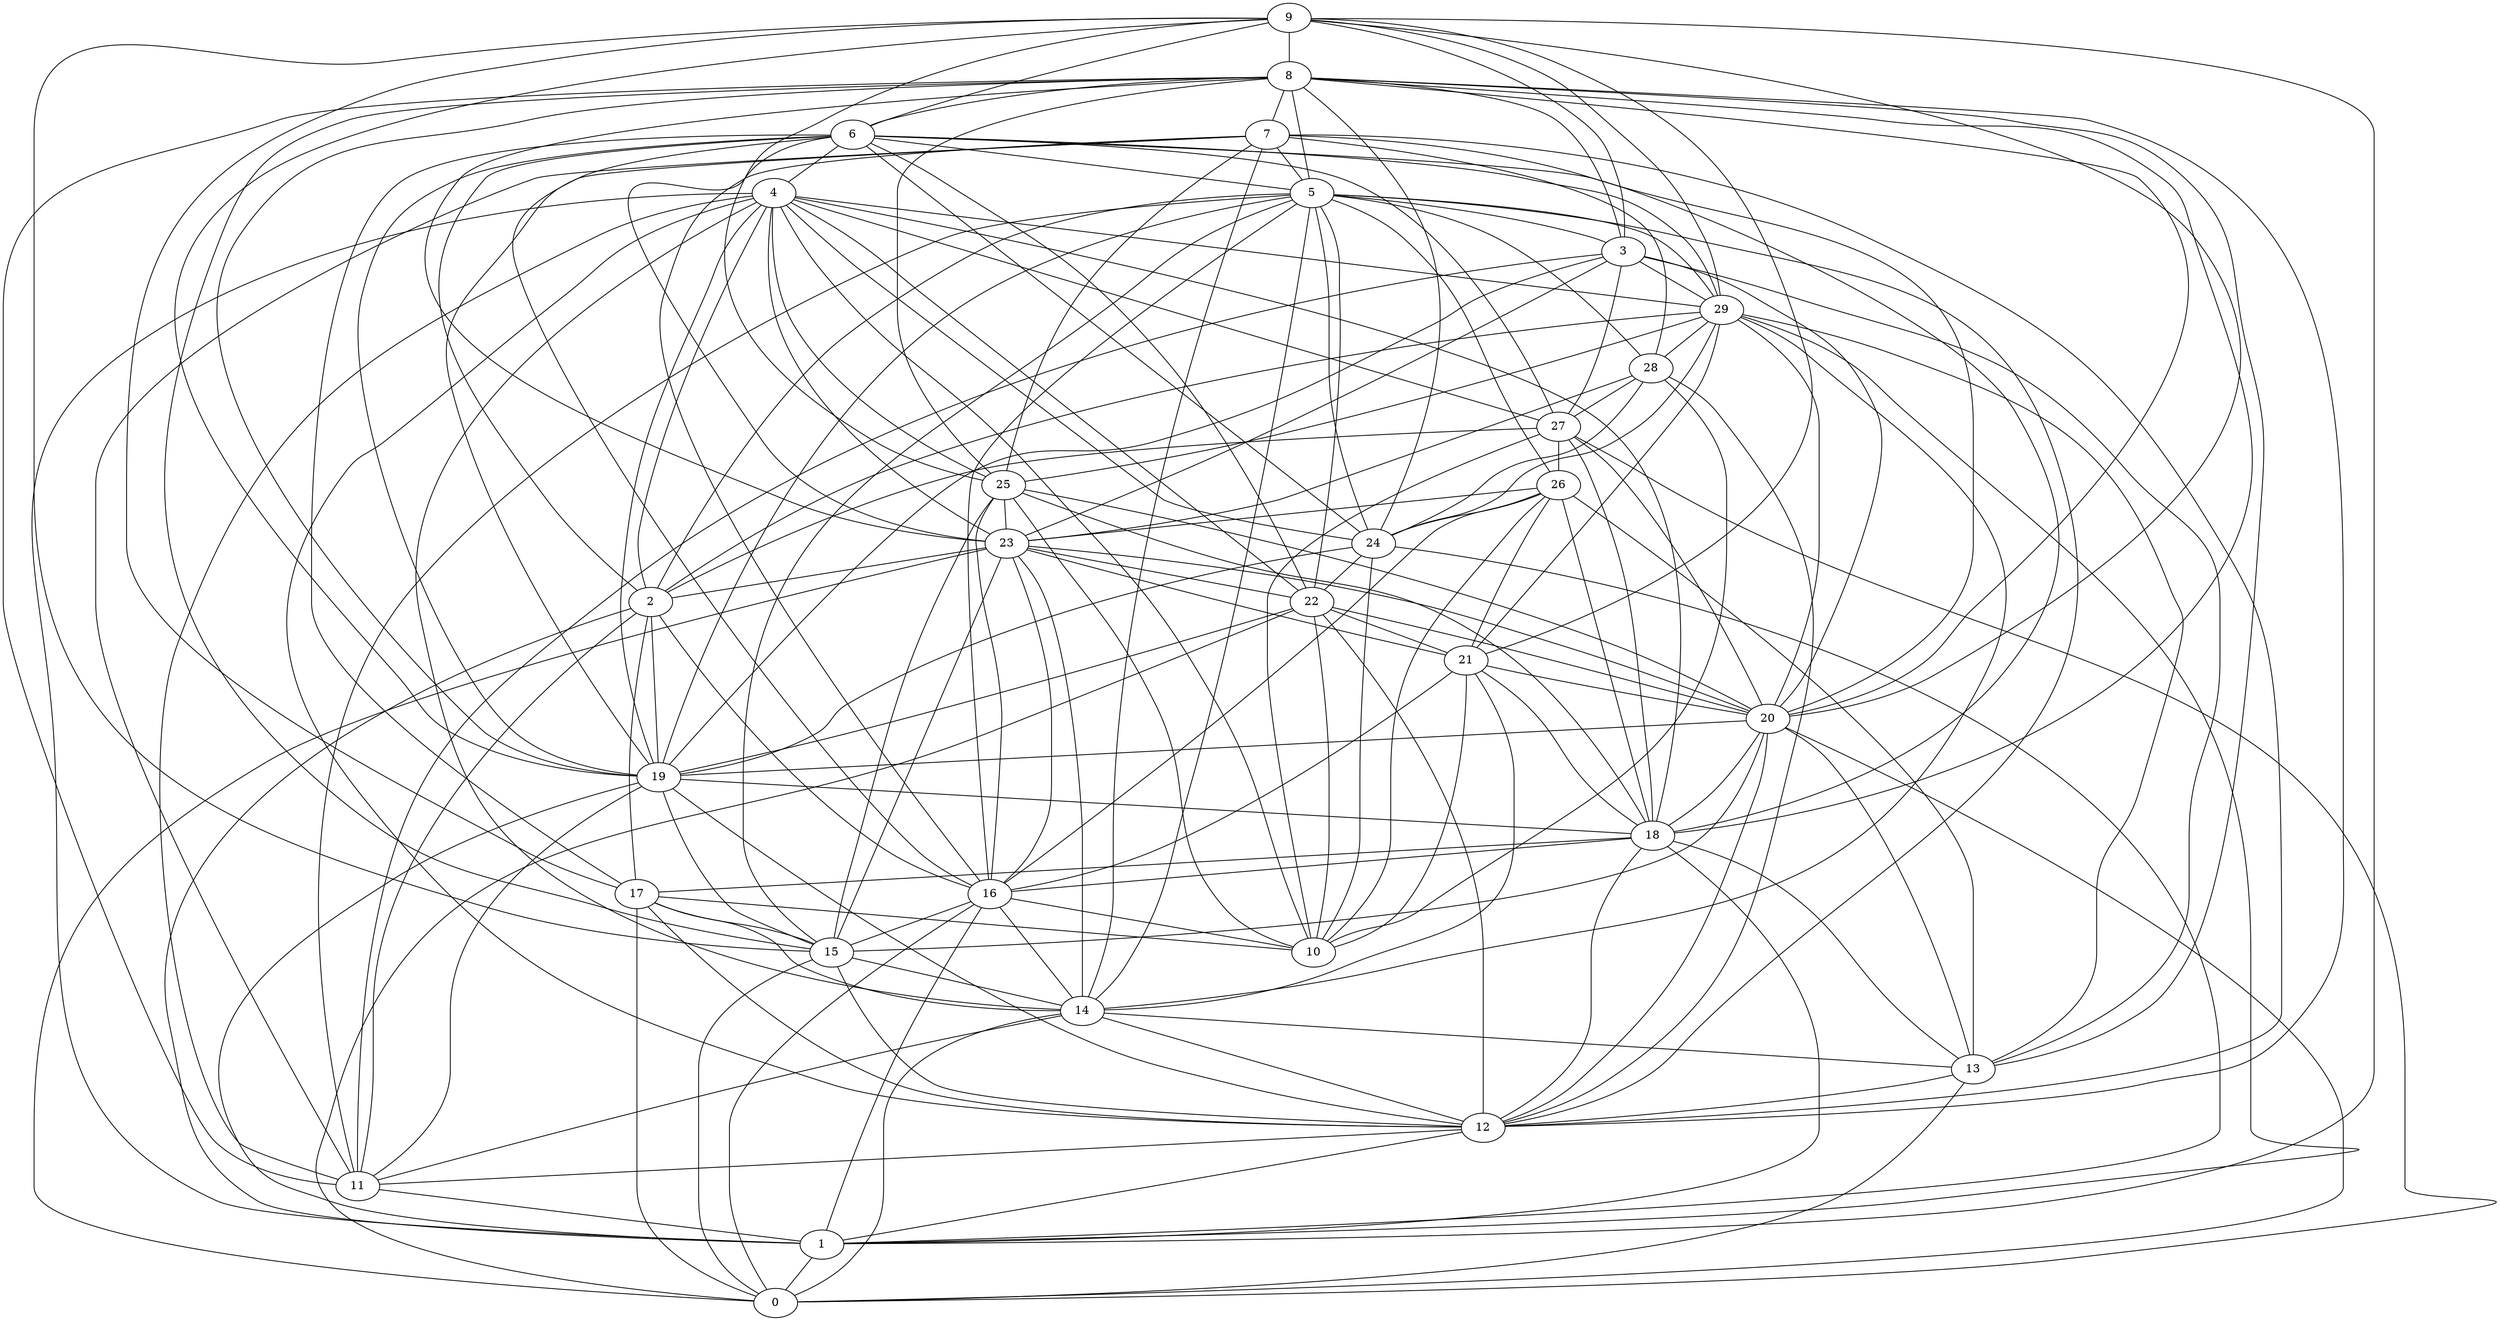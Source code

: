 digraph GG_graph {

subgraph G_graph {
edge [color = black]
"4" -> "1" [dir = none]
"4" -> "18" [dir = none]
"4" -> "22" [dir = none]
"4" -> "23" [dir = none]
"4" -> "19" [dir = none]
"4" -> "2" [dir = none]
"4" -> "27" [dir = none]
"4" -> "14" [dir = none]
"4" -> "12" [dir = none]
"19" -> "18" [dir = none]
"19" -> "15" [dir = none]
"19" -> "11" [dir = none]
"28" -> "24" [dir = none]
"28" -> "23" [dir = none]
"28" -> "12" [dir = none]
"20" -> "18" [dir = none]
"20" -> "12" [dir = none]
"20" -> "13" [dir = none]
"20" -> "0" [dir = none]
"20" -> "19" [dir = none]
"17" -> "0" [dir = none]
"17" -> "12" [dir = none]
"22" -> "12" [dir = none]
"22" -> "10" [dir = none]
"22" -> "20" [dir = none]
"22" -> "19" [dir = none]
"9" -> "17" [dir = none]
"9" -> "3" [dir = none]
"9" -> "1" [dir = none]
"9" -> "29" [dir = none]
"9" -> "20" [dir = none]
"9" -> "19" [dir = none]
"9" -> "6" [dir = none]
"15" -> "14" [dir = none]
"15" -> "0" [dir = none]
"29" -> "2" [dir = none]
"29" -> "28" [dir = none]
"29" -> "21" [dir = none]
"14" -> "12" [dir = none]
"26" -> "10" [dir = none]
"26" -> "13" [dir = none]
"26" -> "18" [dir = none]
"26" -> "23" [dir = none]
"26" -> "16" [dir = none]
"26" -> "21" [dir = none]
"26" -> "24" [dir = none]
"5" -> "3" [dir = none]
"5" -> "19" [dir = none]
"5" -> "2" [dir = none]
"5" -> "11" [dir = none]
"5" -> "14" [dir = none]
"5" -> "29" [dir = none]
"18" -> "16" [dir = none]
"18" -> "1" [dir = none]
"18" -> "13" [dir = none]
"12" -> "11" [dir = none]
"12" -> "1" [dir = none]
"27" -> "2" [dir = none]
"27" -> "26" [dir = none]
"7" -> "20" [dir = none]
"7" -> "16" [dir = none]
"7" -> "11" [dir = none]
"25" -> "23" [dir = none]
"25" -> "20" [dir = none]
"25" -> "10" [dir = none]
"25" -> "15" [dir = none]
"2" -> "17" [dir = none]
"2" -> "19" [dir = none]
"2" -> "1" [dir = none]
"21" -> "16" [dir = none]
"21" -> "10" [dir = none]
"21" -> "18" [dir = none]
"23" -> "14" [dir = none]
"23" -> "22" [dir = none]
"23" -> "16" [dir = none]
"23" -> "21" [dir = none]
"6" -> "2" [dir = none]
"6" -> "19" [dir = none]
"3" -> "11" [dir = none]
"16" -> "10" [dir = none]
"16" -> "1" [dir = none]
"8" -> "15" [dir = none]
"8" -> "24" [dir = none]
"8" -> "20" [dir = none]
"8" -> "18" [dir = none]
"8" -> "5" [dir = none]
"24" -> "1" [dir = none]
"8" -> "12" [dir = none]
"8" -> "7" [dir = none]
"14" -> "0" [dir = none]
"4" -> "29" [dir = none]
"3" -> "27" [dir = none]
"5" -> "16" [dir = none]
"22" -> "0" [dir = none]
"8" -> "19" [dir = none]
"4" -> "10" [dir = none]
"1" -> "0" [dir = none]
"3" -> "20" [dir = none]
"6" -> "24" [dir = none]
"27" -> "18" [dir = none]
"21" -> "14" [dir = none]
"14" -> "11" [dir = none]
"6" -> "16" [dir = none]
"14" -> "13" [dir = none]
"5" -> "26" [dir = none]
"27" -> "20" [dir = none]
"23" -> "15" [dir = none]
"3" -> "13" [dir = none]
"16" -> "14" [dir = none]
"24" -> "10" [dir = none]
"21" -> "20" [dir = none]
"6" -> "27" [dir = none]
"17" -> "10" [dir = none]
"7" -> "28" [dir = none]
"15" -> "12" [dir = none]
"22" -> "21" [dir = none]
"3" -> "23" [dir = none]
"20" -> "15" [dir = none]
"13" -> "0" [dir = none]
"27" -> "10" [dir = none]
"8" -> "6" [dir = none]
"9" -> "8" [dir = none]
"18" -> "17" [dir = none]
"16" -> "15" [dir = none]
"9" -> "25" [dir = none]
"6" -> "17" [dir = none]
"17" -> "14" [dir = none]
"6" -> "5" [dir = none]
"24" -> "22" [dir = none]
"8" -> "3" [dir = none]
"19" -> "1" [dir = none]
"4" -> "25" [dir = none]
"6" -> "4" [dir = none]
"25" -> "18" [dir = none]
"8" -> "23" [dir = none]
"7" -> "5" [dir = none]
"2" -> "11" [dir = none]
"28" -> "10" [dir = none]
"9" -> "15" [dir = none]
"29" -> "1" [dir = none]
"3" -> "19" [dir = none]
"16" -> "0" [dir = none]
"19" -> "12" [dir = none]
"4" -> "24" [dir = none]
"8" -> "13" [dir = none]
"23" -> "20" [dir = none]
"23" -> "2" [dir = none]
"2" -> "16" [dir = none]
"7" -> "19" [dir = none]
"29" -> "14" [dir = none]
"5" -> "12" [dir = none]
"7" -> "25" [dir = none]
"28" -> "27" [dir = none]
"8" -> "25" [dir = none]
"8" -> "11" [dir = none]
"13" -> "12" [dir = none]
"29" -> "20" [dir = none]
"5" -> "22" [dir = none]
"24" -> "19" [dir = none]
"29" -> "25" [dir = none]
"3" -> "29" [dir = none]
"5" -> "15" [dir = none]
"7" -> "12" [dir = none]
"7" -> "14" [dir = none]
"6" -> "18" [dir = none]
"5" -> "24" [dir = none]
"25" -> "16" [dir = none]
"5" -> "28" [dir = none]
"4" -> "11" [dir = none]
"27" -> "0" [dir = none]
"17" -> "15" [dir = none]
"29" -> "13" [dir = none]
"9" -> "21" [dir = none]
"23" -> "0" [dir = none]
"6" -> "29" [dir = none]
"6" -> "23" [dir = none]
"29" -> "24" [dir = none]
"18" -> "12" [dir = none]
"6" -> "22" [dir = none]
"11" -> "1" [dir = none]
}

}
